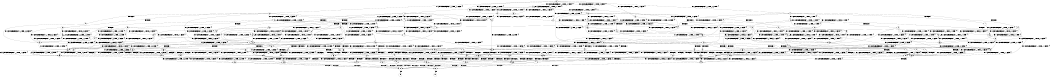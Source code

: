 digraph BCG {
size = "7, 10.5";
center = TRUE;
node [shape = circle];
0 [peripheries = 2];
0 -> 1 [label = "EX !0 !ATOMIC_EXCH_BRANCH (1, +1, TRUE, +0, 3, TRUE) !{}"];
0 -> 2 [label = "EX !2 !ATOMIC_EXCH_BRANCH (1, +0, TRUE, +0, 1, TRUE) !{}"];
0 -> 3 [label = "EX !1 !ATOMIC_EXCH_BRANCH (1, +1, TRUE, +1, 1, FALSE) !{}"];
0 -> 4 [label = "EX !0 !ATOMIC_EXCH_BRANCH (1, +1, TRUE, +0, 3, TRUE) !{}"];
0 -> 5 [label = "EX !2 !ATOMIC_EXCH_BRANCH (1, +0, TRUE, +0, 1, TRUE) !{}"];
0 -> 6 [label = "EX !1 !ATOMIC_EXCH_BRANCH (1, +1, TRUE, +1, 1, FALSE) !{}"];
1 -> 7 [label = "EX !2 !ATOMIC_EXCH_BRANCH (1, +0, TRUE, +0, 1, FALSE) !{}"];
2 -> 8 [label = "EX !0 !ATOMIC_EXCH_BRANCH (1, +1, TRUE, +0, 3, TRUE) !{}"];
3 -> 9 [label = "EX !0 !ATOMIC_EXCH_BRANCH (1, +1, TRUE, +0, 3, FALSE) !{}"];
4 -> 7 [label = "EX !2 !ATOMIC_EXCH_BRANCH (1, +0, TRUE, +0, 1, FALSE) !{}"];
4 -> 10 [label = "EX !1 !ATOMIC_EXCH_BRANCH (1, +1, TRUE, +1, 1, TRUE) !{}"];
4 -> 11 [label = "TERMINATE !0"];
4 -> 12 [label = "EX !2 !ATOMIC_EXCH_BRANCH (1, +0, TRUE, +0, 1, FALSE) !{}"];
4 -> 13 [label = "EX !1 !ATOMIC_EXCH_BRANCH (1, +1, TRUE, +1, 1, TRUE) !{}"];
4 -> 14 [label = "TERMINATE !0"];
5 -> 2 [label = "EX !2 !ATOMIC_EXCH_BRANCH (1, +0, TRUE, +0, 1, TRUE) !{}"];
5 -> 8 [label = "EX !0 !ATOMIC_EXCH_BRANCH (1, +1, TRUE, +0, 3, TRUE) !{}"];
5 -> 15 [label = "EX !1 !ATOMIC_EXCH_BRANCH (1, +1, TRUE, +1, 1, FALSE) !{}"];
5 -> 5 [label = "EX !2 !ATOMIC_EXCH_BRANCH (1, +0, TRUE, +0, 1, TRUE) !{}"];
5 -> 16 [label = "EX !0 !ATOMIC_EXCH_BRANCH (1, +1, TRUE, +0, 3, TRUE) !{}"];
5 -> 17 [label = "EX !1 !ATOMIC_EXCH_BRANCH (1, +1, TRUE, +1, 1, FALSE) !{}"];
6 -> 9 [label = "EX !0 !ATOMIC_EXCH_BRANCH (1, +1, TRUE, +0, 3, FALSE) !{}"];
6 -> 18 [label = "EX !2 !ATOMIC_EXCH_BRANCH (1, +0, TRUE, +0, 1, FALSE) !{}"];
6 -> 19 [label = "TERMINATE !1"];
6 -> 20 [label = "EX !0 !ATOMIC_EXCH_BRANCH (1, +1, TRUE, +0, 3, FALSE) !{}"];
6 -> 21 [label = "EX !2 !ATOMIC_EXCH_BRANCH (1, +0, TRUE, +0, 1, FALSE) !{}"];
6 -> 22 [label = "TERMINATE !1"];
7 -> 23 [label = "EX !1 !ATOMIC_EXCH_BRANCH (1, +1, TRUE, +1, 1, FALSE) !{}"];
8 -> 7 [label = "EX !2 !ATOMIC_EXCH_BRANCH (1, +0, TRUE, +0, 1, FALSE) !{}"];
9 -> 24 [label = "EX !2 !ATOMIC_EXCH_BRANCH (1, +0, TRUE, +0, 1, FALSE) !{}"];
10 -> 25 [label = "EX !2 !ATOMIC_EXCH_BRANCH (1, +0, TRUE, +0, 1, FALSE) !{}"];
11 -> 26 [label = "EX !2 !ATOMIC_EXCH_BRANCH (1, +0, TRUE, +0, 1, FALSE) !{}"];
12 -> 23 [label = "EX !1 !ATOMIC_EXCH_BRANCH (1, +1, TRUE, +1, 1, FALSE) !{}"];
12 -> 27 [label = "TERMINATE !0"];
12 -> 28 [label = "TERMINATE !2"];
12 -> 29 [label = "EX !1 !ATOMIC_EXCH_BRANCH (1, +1, TRUE, +1, 1, FALSE) !{}"];
12 -> 30 [label = "TERMINATE !0"];
12 -> 31 [label = "TERMINATE !2"];
13 -> 10 [label = "EX !1 !ATOMIC_EXCH_BRANCH (1, +1, TRUE, +1, 1, TRUE) !{}"];
13 -> 25 [label = "EX !2 !ATOMIC_EXCH_BRANCH (1, +0, TRUE, +0, 1, FALSE) !{}"];
13 -> 32 [label = "TERMINATE !0"];
13 -> 13 [label = "EX !1 !ATOMIC_EXCH_BRANCH (1, +1, TRUE, +1, 1, TRUE) !{}"];
13 -> 33 [label = "EX !2 !ATOMIC_EXCH_BRANCH (1, +0, TRUE, +0, 1, FALSE) !{}"];
13 -> 34 [label = "TERMINATE !0"];
14 -> 26 [label = "EX !2 !ATOMIC_EXCH_BRANCH (1, +0, TRUE, +0, 1, FALSE) !{}"];
14 -> 35 [label = "EX !1 !ATOMIC_EXCH_BRANCH (1, +1, TRUE, +1, 1, TRUE) !{}"];
14 -> 36 [label = "EX !2 !ATOMIC_EXCH_BRANCH (1, +0, TRUE, +0, 1, FALSE) !{}"];
14 -> 37 [label = "EX !1 !ATOMIC_EXCH_BRANCH (1, +1, TRUE, +1, 1, TRUE) !{}"];
15 -> 18 [label = "EX !2 !ATOMIC_EXCH_BRANCH (1, +0, TRUE, +0, 1, FALSE) !{}"];
16 -> 7 [label = "EX !2 !ATOMIC_EXCH_BRANCH (1, +0, TRUE, +0, 1, FALSE) !{}"];
16 -> 38 [label = "EX !1 !ATOMIC_EXCH_BRANCH (1, +1, TRUE, +1, 1, TRUE) !{}"];
16 -> 39 [label = "TERMINATE !0"];
16 -> 12 [label = "EX !2 !ATOMIC_EXCH_BRANCH (1, +0, TRUE, +0, 1, FALSE) !{}"];
16 -> 40 [label = "EX !1 !ATOMIC_EXCH_BRANCH (1, +1, TRUE, +1, 1, TRUE) !{}"];
16 -> 41 [label = "TERMINATE !0"];
17 -> 18 [label = "EX !2 !ATOMIC_EXCH_BRANCH (1, +0, TRUE, +0, 1, FALSE) !{}"];
17 -> 42 [label = "EX !0 !ATOMIC_EXCH_BRANCH (1, +1, TRUE, +0, 3, FALSE) !{}"];
17 -> 43 [label = "TERMINATE !1"];
17 -> 21 [label = "EX !2 !ATOMIC_EXCH_BRANCH (1, +0, TRUE, +0, 1, FALSE) !{}"];
17 -> 44 [label = "EX !0 !ATOMIC_EXCH_BRANCH (1, +1, TRUE, +0, 3, FALSE) !{}"];
17 -> 45 [label = "TERMINATE !1"];
18 -> 23 [label = "EX !0 !ATOMIC_EXCH_BRANCH (1, +1, TRUE, +0, 3, TRUE) !{}"];
19 -> 46 [label = "EX !0 !ATOMIC_EXCH_BRANCH (1, +1, TRUE, +0, 3, FALSE) !{}"];
20 -> 9 [label = "EX !0 !ATOMIC_EXCH_BRANCH (1, +1, TRUE, +1, 2, TRUE) !{}"];
20 -> 24 [label = "EX !2 !ATOMIC_EXCH_BRANCH (1, +0, TRUE, +0, 1, FALSE) !{}"];
20 -> 47 [label = "TERMINATE !1"];
20 -> 20 [label = "EX !0 !ATOMIC_EXCH_BRANCH (1, +1, TRUE, +1, 2, TRUE) !{}"];
20 -> 48 [label = "EX !2 !ATOMIC_EXCH_BRANCH (1, +0, TRUE, +0, 1, FALSE) !{}"];
20 -> 49 [label = "TERMINATE !1"];
21 -> 23 [label = "EX !0 !ATOMIC_EXCH_BRANCH (1, +1, TRUE, +0, 3, TRUE) !{}"];
21 -> 50 [label = "TERMINATE !2"];
21 -> 51 [label = "TERMINATE !1"];
21 -> 29 [label = "EX !0 !ATOMIC_EXCH_BRANCH (1, +1, TRUE, +0, 3, TRUE) !{}"];
21 -> 52 [label = "TERMINATE !2"];
21 -> 53 [label = "TERMINATE !1"];
22 -> 46 [label = "EX !0 !ATOMIC_EXCH_BRANCH (1, +1, TRUE, +0, 3, FALSE) !{}"];
22 -> 54 [label = "EX !2 !ATOMIC_EXCH_BRANCH (1, +0, TRUE, +0, 1, FALSE) !{}"];
22 -> 55 [label = "EX !0 !ATOMIC_EXCH_BRANCH (1, +1, TRUE, +0, 3, FALSE) !{}"];
22 -> 56 [label = "EX !2 !ATOMIC_EXCH_BRANCH (1, +0, TRUE, +0, 1, FALSE) !{}"];
23 -> 57 [label = "TERMINATE !0"];
24 -> 23 [label = "EX !0 !ATOMIC_EXCH_BRANCH (1, +1, TRUE, +1, 2, FALSE) !{}"];
25 -> 23 [label = "EX !1 !ATOMIC_EXCH_BRANCH (1, +1, TRUE, +1, 1, FALSE) !{}"];
26 -> 58 [label = "EX !1 !ATOMIC_EXCH_BRANCH (1, +1, TRUE, +1, 1, FALSE) !{}"];
27 -> 58 [label = "EX !1 !ATOMIC_EXCH_BRANCH (1, +1, TRUE, +1, 1, FALSE) !{}"];
28 -> 59 [label = "EX !1 !ATOMIC_EXCH_BRANCH (1, +1, TRUE, +1, 1, FALSE) !{}"];
29 -> 57 [label = "TERMINATE !0"];
29 -> 60 [label = "TERMINATE !2"];
29 -> 61 [label = "TERMINATE !1"];
29 -> 62 [label = "TERMINATE !0"];
29 -> 63 [label = "TERMINATE !2"];
29 -> 64 [label = "TERMINATE !1"];
30 -> 58 [label = "EX !1 !ATOMIC_EXCH_BRANCH (1, +1, TRUE, +1, 1, FALSE) !{}"];
30 -> 65 [label = "TERMINATE !2"];
30 -> 66 [label = "EX !1 !ATOMIC_EXCH_BRANCH (1, +1, TRUE, +1, 1, FALSE) !{}"];
30 -> 67 [label = "TERMINATE !2"];
31 -> 59 [label = "EX !1 !ATOMIC_EXCH_BRANCH (1, +1, TRUE, +1, 1, FALSE) !{}"];
31 -> 65 [label = "TERMINATE !0"];
31 -> 68 [label = "EX !1 !ATOMIC_EXCH_BRANCH (1, +1, TRUE, +1, 1, FALSE) !{}"];
31 -> 67 [label = "TERMINATE !0"];
32 -> 69 [label = "EX !2 !ATOMIC_EXCH_BRANCH (1, +0, TRUE, +0, 1, FALSE) !{}"];
33 -> 23 [label = "EX !1 !ATOMIC_EXCH_BRANCH (1, +1, TRUE, +1, 1, FALSE) !{}"];
33 -> 70 [label = "TERMINATE !0"];
33 -> 71 [label = "TERMINATE !2"];
33 -> 29 [label = "EX !1 !ATOMIC_EXCH_BRANCH (1, +1, TRUE, +1, 1, FALSE) !{}"];
33 -> 72 [label = "TERMINATE !0"];
33 -> 73 [label = "TERMINATE !2"];
34 -> 69 [label = "EX !2 !ATOMIC_EXCH_BRANCH (1, +0, TRUE, +0, 1, FALSE) !{}"];
34 -> 35 [label = "EX !1 !ATOMIC_EXCH_BRANCH (1, +1, TRUE, +1, 1, TRUE) !{}"];
34 -> 74 [label = "EX !2 !ATOMIC_EXCH_BRANCH (1, +0, TRUE, +0, 1, FALSE) !{}"];
34 -> 37 [label = "EX !1 !ATOMIC_EXCH_BRANCH (1, +1, TRUE, +1, 1, TRUE) !{}"];
35 -> 69 [label = "EX !2 !ATOMIC_EXCH_BRANCH (1, +0, TRUE, +0, 1, FALSE) !{}"];
36 -> 58 [label = "EX !1 !ATOMIC_EXCH_BRANCH (1, +1, TRUE, +1, 1, FALSE) !{}"];
36 -> 65 [label = "TERMINATE !2"];
36 -> 66 [label = "EX !1 !ATOMIC_EXCH_BRANCH (1, +1, TRUE, +1, 1, FALSE) !{}"];
36 -> 67 [label = "TERMINATE !2"];
37 -> 35 [label = "EX !1 !ATOMIC_EXCH_BRANCH (1, +1, TRUE, +1, 1, TRUE) !{}"];
37 -> 69 [label = "EX !2 !ATOMIC_EXCH_BRANCH (1, +0, TRUE, +0, 1, FALSE) !{}"];
37 -> 37 [label = "EX !1 !ATOMIC_EXCH_BRANCH (1, +1, TRUE, +1, 1, TRUE) !{}"];
37 -> 74 [label = "EX !2 !ATOMIC_EXCH_BRANCH (1, +0, TRUE, +0, 1, FALSE) !{}"];
38 -> 25 [label = "EX !2 !ATOMIC_EXCH_BRANCH (1, +0, TRUE, +0, 1, FALSE) !{}"];
39 -> 75 [label = "EX !1 !ATOMIC_EXCH_BRANCH (1, +1, TRUE, +1, 1, TRUE) !{}"];
40 -> 38 [label = "EX !1 !ATOMIC_EXCH_BRANCH (1, +1, TRUE, +1, 1, TRUE) !{}"];
40 -> 25 [label = "EX !2 !ATOMIC_EXCH_BRANCH (1, +0, TRUE, +0, 1, FALSE) !{}"];
40 -> 76 [label = "TERMINATE !0"];
40 -> 40 [label = "EX !1 !ATOMIC_EXCH_BRANCH (1, +1, TRUE, +1, 1, TRUE) !{}"];
40 -> 33 [label = "EX !2 !ATOMIC_EXCH_BRANCH (1, +0, TRUE, +0, 1, FALSE) !{}"];
40 -> 77 [label = "TERMINATE !0"];
41 -> 75 [label = "EX !1 !ATOMIC_EXCH_BRANCH (1, +1, TRUE, +1, 1, TRUE) !{}"];
41 -> 26 [label = "EX !2 !ATOMIC_EXCH_BRANCH (1, +0, TRUE, +0, 1, FALSE) !{}"];
41 -> 78 [label = "EX !1 !ATOMIC_EXCH_BRANCH (1, +1, TRUE, +1, 1, TRUE) !{}"];
41 -> 36 [label = "EX !2 !ATOMIC_EXCH_BRANCH (1, +0, TRUE, +0, 1, FALSE) !{}"];
42 -> 24 [label = "EX !2 !ATOMIC_EXCH_BRANCH (1, +0, TRUE, +0, 1, FALSE) !{}"];
43 -> 79 [label = "EX !0 !ATOMIC_EXCH_BRANCH (1, +1, TRUE, +0, 3, FALSE) !{}"];
44 -> 42 [label = "EX !0 !ATOMIC_EXCH_BRANCH (1, +1, TRUE, +1, 2, TRUE) !{}"];
44 -> 24 [label = "EX !2 !ATOMIC_EXCH_BRANCH (1, +0, TRUE, +0, 1, FALSE) !{}"];
44 -> 80 [label = "TERMINATE !1"];
44 -> 44 [label = "EX !0 !ATOMIC_EXCH_BRANCH (1, +1, TRUE, +1, 2, TRUE) !{}"];
44 -> 48 [label = "EX !2 !ATOMIC_EXCH_BRANCH (1, +0, TRUE, +0, 1, FALSE) !{}"];
44 -> 81 [label = "TERMINATE !1"];
45 -> 79 [label = "EX !0 !ATOMIC_EXCH_BRANCH (1, +1, TRUE, +0, 3, FALSE) !{}"];
45 -> 54 [label = "EX !2 !ATOMIC_EXCH_BRANCH (1, +0, TRUE, +0, 1, FALSE) !{}"];
45 -> 82 [label = "EX !0 !ATOMIC_EXCH_BRANCH (1, +1, TRUE, +0, 3, FALSE) !{}"];
45 -> 56 [label = "EX !2 !ATOMIC_EXCH_BRANCH (1, +0, TRUE, +0, 1, FALSE) !{}"];
46 -> 83 [label = "EX !2 !ATOMIC_EXCH_BRANCH (1, +0, TRUE, +0, 1, FALSE) !{}"];
47 -> 83 [label = "EX !2 !ATOMIC_EXCH_BRANCH (1, +0, TRUE, +0, 1, FALSE) !{}"];
48 -> 23 [label = "EX !0 !ATOMIC_EXCH_BRANCH (1, +1, TRUE, +1, 2, FALSE) !{}"];
48 -> 84 [label = "TERMINATE !2"];
48 -> 85 [label = "TERMINATE !1"];
48 -> 29 [label = "EX !0 !ATOMIC_EXCH_BRANCH (1, +1, TRUE, +1, 2, FALSE) !{}"];
48 -> 86 [label = "TERMINATE !2"];
48 -> 87 [label = "TERMINATE !1"];
49 -> 83 [label = "EX !2 !ATOMIC_EXCH_BRANCH (1, +0, TRUE, +0, 1, FALSE) !{}"];
49 -> 46 [label = "EX !0 !ATOMIC_EXCH_BRANCH (1, +1, TRUE, +1, 2, TRUE) !{}"];
49 -> 88 [label = "EX !2 !ATOMIC_EXCH_BRANCH (1, +0, TRUE, +0, 1, FALSE) !{}"];
49 -> 55 [label = "EX !0 !ATOMIC_EXCH_BRANCH (1, +1, TRUE, +1, 2, TRUE) !{}"];
50 -> 59 [label = "EX !0 !ATOMIC_EXCH_BRANCH (1, +1, TRUE, +0, 3, TRUE) !{}"];
51 -> 89 [label = "EX !0 !ATOMIC_EXCH_BRANCH (1, +1, TRUE, +0, 3, TRUE) !{}"];
52 -> 59 [label = "EX !0 !ATOMIC_EXCH_BRANCH (1, +1, TRUE, +0, 3, TRUE) !{}"];
52 -> 90 [label = "TERMINATE !1"];
52 -> 68 [label = "EX !0 !ATOMIC_EXCH_BRANCH (1, +1, TRUE, +0, 3, TRUE) !{}"];
52 -> 91 [label = "TERMINATE !1"];
53 -> 89 [label = "EX !0 !ATOMIC_EXCH_BRANCH (1, +1, TRUE, +0, 3, TRUE) !{}"];
53 -> 90 [label = "TERMINATE !2"];
53 -> 92 [label = "EX !0 !ATOMIC_EXCH_BRANCH (1, +1, TRUE, +0, 3, TRUE) !{}"];
53 -> 91 [label = "TERMINATE !2"];
54 -> 89 [label = "EX !0 !ATOMIC_EXCH_BRANCH (1, +1, TRUE, +0, 3, TRUE) !{}"];
55 -> 46 [label = "EX !0 !ATOMIC_EXCH_BRANCH (1, +1, TRUE, +1, 2, TRUE) !{}"];
55 -> 83 [label = "EX !2 !ATOMIC_EXCH_BRANCH (1, +0, TRUE, +0, 1, FALSE) !{}"];
55 -> 55 [label = "EX !0 !ATOMIC_EXCH_BRANCH (1, +1, TRUE, +1, 2, TRUE) !{}"];
55 -> 88 [label = "EX !2 !ATOMIC_EXCH_BRANCH (1, +0, TRUE, +0, 1, FALSE) !{}"];
56 -> 89 [label = "EX !0 !ATOMIC_EXCH_BRANCH (1, +1, TRUE, +0, 3, TRUE) !{}"];
56 -> 90 [label = "TERMINATE !2"];
56 -> 92 [label = "EX !0 !ATOMIC_EXCH_BRANCH (1, +1, TRUE, +0, 3, TRUE) !{}"];
56 -> 91 [label = "TERMINATE !2"];
57 -> 93 [label = "TERMINATE !2"];
58 -> 93 [label = "TERMINATE !2"];
59 -> 93 [label = "TERMINATE !0"];
60 -> 93 [label = "TERMINATE !0"];
61 -> 94 [label = "TERMINATE !0"];
62 -> 93 [label = "TERMINATE !2"];
62 -> 94 [label = "TERMINATE !1"];
62 -> 95 [label = "TERMINATE !2"];
62 -> 96 [label = "TERMINATE !1"];
63 -> 93 [label = "TERMINATE !0"];
63 -> 97 [label = "TERMINATE !1"];
63 -> 95 [label = "TERMINATE !0"];
63 -> 98 [label = "TERMINATE !1"];
64 -> 94 [label = "TERMINATE !0"];
64 -> 97 [label = "TERMINATE !2"];
64 -> 96 [label = "TERMINATE !0"];
64 -> 98 [label = "TERMINATE !2"];
65 -> 99 [label = "EX !1 !ATOMIC_EXCH_BRANCH (1, +1, TRUE, +1, 1, FALSE) !{}"];
66 -> 93 [label = "TERMINATE !2"];
66 -> 94 [label = "TERMINATE !1"];
66 -> 95 [label = "TERMINATE !2"];
66 -> 96 [label = "TERMINATE !1"];
67 -> 99 [label = "EX !1 !ATOMIC_EXCH_BRANCH (1, +1, TRUE, +1, 1, FALSE) !{}"];
67 -> 100 [label = "EX !1 !ATOMIC_EXCH_BRANCH (1, +1, TRUE, +1, 1, FALSE) !{}"];
68 -> 93 [label = "TERMINATE !0"];
68 -> 97 [label = "TERMINATE !1"];
68 -> 95 [label = "TERMINATE !0"];
68 -> 98 [label = "TERMINATE !1"];
69 -> 58 [label = "EX !1 !ATOMIC_EXCH_BRANCH (1, +1, TRUE, +1, 1, FALSE) !{}"];
70 -> 101 [label = "TERMINATE !2"];
71 -> 101 [label = "TERMINATE !0"];
72 -> 101 [label = "TERMINATE !2"];
72 -> 58 [label = "EX !1 !ATOMIC_EXCH_BRANCH (1, +1, TRUE, +1, 1, FALSE) !{}"];
72 -> 102 [label = "TERMINATE !2"];
72 -> 66 [label = "EX !1 !ATOMIC_EXCH_BRANCH (1, +1, TRUE, +1, 1, FALSE) !{}"];
73 -> 101 [label = "TERMINATE !0"];
73 -> 59 [label = "EX !1 !ATOMIC_EXCH_BRANCH (1, +1, TRUE, +1, 1, FALSE) !{}"];
73 -> 102 [label = "TERMINATE !0"];
73 -> 68 [label = "EX !1 !ATOMIC_EXCH_BRANCH (1, +1, TRUE, +1, 1, FALSE) !{}"];
74 -> 58 [label = "EX !1 !ATOMIC_EXCH_BRANCH (1, +1, TRUE, +1, 1, FALSE) !{}"];
74 -> 101 [label = "TERMINATE !2"];
74 -> 66 [label = "EX !1 !ATOMIC_EXCH_BRANCH (1, +1, TRUE, +1, 1, FALSE) !{}"];
74 -> 102 [label = "TERMINATE !2"];
75 -> 69 [label = "EX !2 !ATOMIC_EXCH_BRANCH (1, +0, TRUE, +0, 1, FALSE) !{}"];
76 -> 75 [label = "EX !1 !ATOMIC_EXCH_BRANCH (1, +1, TRUE, +1, 1, TRUE) !{}"];
77 -> 75 [label = "EX !1 !ATOMIC_EXCH_BRANCH (1, +1, TRUE, +1, 1, TRUE) !{}"];
77 -> 69 [label = "EX !2 !ATOMIC_EXCH_BRANCH (1, +0, TRUE, +0, 1, FALSE) !{}"];
77 -> 78 [label = "EX !1 !ATOMIC_EXCH_BRANCH (1, +1, TRUE, +1, 1, TRUE) !{}"];
77 -> 74 [label = "EX !2 !ATOMIC_EXCH_BRANCH (1, +0, TRUE, +0, 1, FALSE) !{}"];
78 -> 75 [label = "EX !1 !ATOMIC_EXCH_BRANCH (1, +1, TRUE, +1, 1, TRUE) !{}"];
78 -> 69 [label = "EX !2 !ATOMIC_EXCH_BRANCH (1, +0, TRUE, +0, 1, FALSE) !{}"];
78 -> 78 [label = "EX !1 !ATOMIC_EXCH_BRANCH (1, +1, TRUE, +1, 1, TRUE) !{}"];
78 -> 74 [label = "EX !2 !ATOMIC_EXCH_BRANCH (1, +0, TRUE, +0, 1, FALSE) !{}"];
79 -> 83 [label = "EX !2 !ATOMIC_EXCH_BRANCH (1, +0, TRUE, +0, 1, FALSE) !{}"];
80 -> 79 [label = "EX !0 !ATOMIC_EXCH_BRANCH (1, +1, TRUE, +1, 2, TRUE) !{}"];
81 -> 79 [label = "EX !0 !ATOMIC_EXCH_BRANCH (1, +1, TRUE, +1, 2, TRUE) !{}"];
81 -> 83 [label = "EX !2 !ATOMIC_EXCH_BRANCH (1, +0, TRUE, +0, 1, FALSE) !{}"];
81 -> 82 [label = "EX !0 !ATOMIC_EXCH_BRANCH (1, +1, TRUE, +1, 2, TRUE) !{}"];
81 -> 88 [label = "EX !2 !ATOMIC_EXCH_BRANCH (1, +0, TRUE, +0, 1, FALSE) !{}"];
82 -> 79 [label = "EX !0 !ATOMIC_EXCH_BRANCH (1, +1, TRUE, +1, 2, TRUE) !{}"];
82 -> 83 [label = "EX !2 !ATOMIC_EXCH_BRANCH (1, +0, TRUE, +0, 1, FALSE) !{}"];
82 -> 82 [label = "EX !0 !ATOMIC_EXCH_BRANCH (1, +1, TRUE, +1, 2, TRUE) !{}"];
82 -> 88 [label = "EX !2 !ATOMIC_EXCH_BRANCH (1, +0, TRUE, +0, 1, FALSE) !{}"];
83 -> 89 [label = "EX !0 !ATOMIC_EXCH_BRANCH (1, +1, TRUE, +1, 2, FALSE) !{}"];
84 -> 103 [label = "TERMINATE !1"];
85 -> 103 [label = "TERMINATE !2"];
86 -> 103 [label = "TERMINATE !1"];
86 -> 59 [label = "EX !0 !ATOMIC_EXCH_BRANCH (1, +1, TRUE, +1, 2, FALSE) !{}"];
86 -> 104 [label = "TERMINATE !1"];
86 -> 68 [label = "EX !0 !ATOMIC_EXCH_BRANCH (1, +1, TRUE, +1, 2, FALSE) !{}"];
87 -> 103 [label = "TERMINATE !2"];
87 -> 89 [label = "EX !0 !ATOMIC_EXCH_BRANCH (1, +1, TRUE, +1, 2, FALSE) !{}"];
87 -> 104 [label = "TERMINATE !2"];
87 -> 92 [label = "EX !0 !ATOMIC_EXCH_BRANCH (1, +1, TRUE, +1, 2, FALSE) !{}"];
88 -> 89 [label = "EX !0 !ATOMIC_EXCH_BRANCH (1, +1, TRUE, +1, 2, FALSE) !{}"];
88 -> 103 [label = "TERMINATE !2"];
88 -> 92 [label = "EX !0 !ATOMIC_EXCH_BRANCH (1, +1, TRUE, +1, 2, FALSE) !{}"];
88 -> 104 [label = "TERMINATE !2"];
89 -> 94 [label = "TERMINATE !0"];
90 -> 105 [label = "EX !0 !ATOMIC_EXCH_BRANCH (1, +1, TRUE, +0, 3, TRUE) !{}"];
91 -> 105 [label = "EX !0 !ATOMIC_EXCH_BRANCH (1, +1, TRUE, +0, 3, TRUE) !{}"];
91 -> 106 [label = "EX !0 !ATOMIC_EXCH_BRANCH (1, +1, TRUE, +0, 3, TRUE) !{}"];
92 -> 94 [label = "TERMINATE !0"];
92 -> 97 [label = "TERMINATE !2"];
92 -> 96 [label = "TERMINATE !0"];
92 -> 98 [label = "TERMINATE !2"];
93 -> 107 [label = "TERMINATE !1"];
94 -> 107 [label = "TERMINATE !2"];
95 -> 107 [label = "TERMINATE !1"];
95 -> 108 [label = "TERMINATE !1"];
96 -> 107 [label = "TERMINATE !2"];
96 -> 108 [label = "TERMINATE !2"];
97 -> 107 [label = "TERMINATE !0"];
98 -> 107 [label = "TERMINATE !0"];
98 -> 108 [label = "TERMINATE !0"];
99 -> 107 [label = "TERMINATE !1"];
100 -> 107 [label = "TERMINATE !1"];
100 -> 108 [label = "TERMINATE !1"];
101 -> 99 [label = "EX !1 !ATOMIC_EXCH_BRANCH (1, +1, TRUE, +1, 1, FALSE) !{}"];
102 -> 99 [label = "EX !1 !ATOMIC_EXCH_BRANCH (1, +1, TRUE, +1, 1, FALSE) !{}"];
102 -> 100 [label = "EX !1 !ATOMIC_EXCH_BRANCH (1, +1, TRUE, +1, 1, FALSE) !{}"];
103 -> 105 [label = "EX !0 !ATOMIC_EXCH_BRANCH (1, +1, TRUE, +1, 2, FALSE) !{}"];
104 -> 105 [label = "EX !0 !ATOMIC_EXCH_BRANCH (1, +1, TRUE, +1, 2, FALSE) !{}"];
104 -> 106 [label = "EX !0 !ATOMIC_EXCH_BRANCH (1, +1, TRUE, +1, 2, FALSE) !{}"];
105 -> 107 [label = "TERMINATE !0"];
106 -> 107 [label = "TERMINATE !0"];
106 -> 108 [label = "TERMINATE !0"];
107 -> 109 [label = "exit"];
108 -> 110 [label = "exit"];
}
